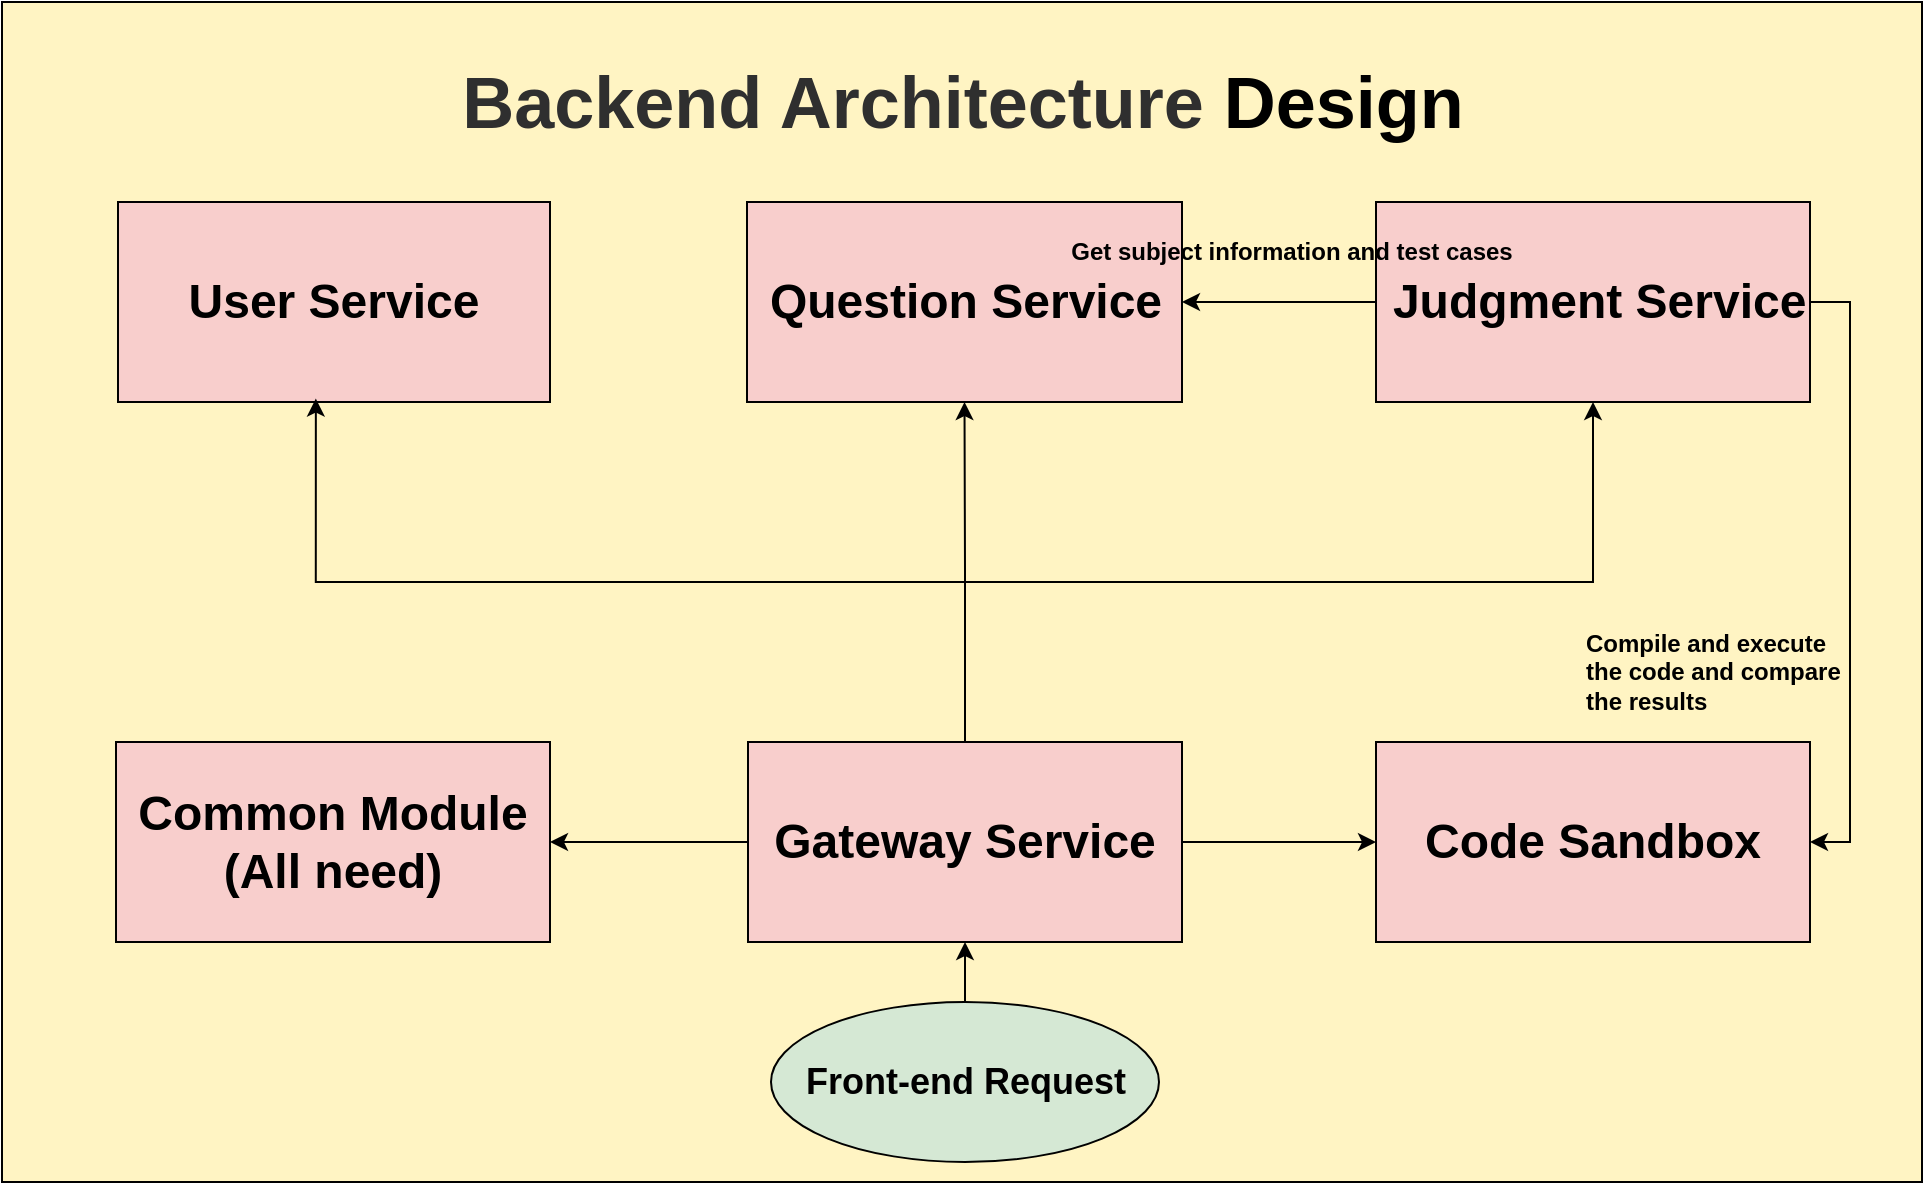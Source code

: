 <mxfile version="26.2.14">
  <diagram name="第 1 页" id="oE-M9JWgYcwelBZmZtFS">
    <mxGraphModel dx="1405" dy="773" grid="1" gridSize="10" guides="1" tooltips="1" connect="1" arrows="1" fold="1" page="1" pageScale="1" pageWidth="827" pageHeight="1169" math="0" shadow="0">
      <root>
        <mxCell id="0" />
        <mxCell id="1" parent="0" />
        <mxCell id="q3shwo7saeF0Dxf-9kR7-1" value="" style="rounded=0;whiteSpace=wrap;html=1;fillColor=#FFF4C3;" vertex="1" parent="1">
          <mxGeometry x="140" y="140" width="960" height="590" as="geometry" />
        </mxCell>
        <mxCell id="q3shwo7saeF0Dxf-9kR7-2" value="&lt;font style=&quot;font-size: 36px;&quot;&gt;&lt;b style=&quot;&quot;&gt;&lt;span style=&quot;font-family: Arial; color: rgb(47, 47, 47);&quot;&gt;Backend &lt;/span&gt;&lt;span style=&quot;font-family: Arial; color: rgb(47, 47, 47);&quot;&gt;A&lt;/span&gt;&lt;span style=&quot;font-family: Arial; color: rgb(47, 47, 47);&quot;&gt;r&lt;/span&gt;&lt;span style=&quot;font-family: Arial; color: rgb(47, 47, 47);&quot;&gt;chitecture &lt;/span&gt;&lt;span style=&quot;font-family: Arial;&quot;&gt;D&lt;/span&gt;&lt;span style=&quot;font-family: Arial;&quot;&gt;esign&lt;/span&gt;&lt;/b&gt;&lt;/font&gt;" style="text;html=1;align=center;verticalAlign=middle;resizable=0;points=[];autosize=1;strokeColor=none;fillColor=none;" vertex="1" parent="1">
          <mxGeometry x="360" y="160" width="520" height="60" as="geometry" />
        </mxCell>
        <mxCell id="q3shwo7saeF0Dxf-9kR7-3" value="&lt;font style=&quot;font-size: 24px;&quot;&gt;&lt;b&gt;User Service&lt;/b&gt;&lt;/font&gt;" style="rounded=0;whiteSpace=wrap;html=1;fillColor=#F8CECC;" vertex="1" parent="1">
          <mxGeometry x="198" y="240" width="216" height="100" as="geometry" />
        </mxCell>
        <mxCell id="q3shwo7saeF0Dxf-9kR7-4" value="&lt;font style=&quot;font-size: 24px;&quot;&gt;&lt;b&gt;Question Service&lt;/b&gt;&lt;/font&gt;" style="rounded=0;whiteSpace=wrap;html=1;fillColor=#F8CECC;" vertex="1" parent="1">
          <mxGeometry x="512.5" y="240" width="217.5" height="100" as="geometry" />
        </mxCell>
        <mxCell id="q3shwo7saeF0Dxf-9kR7-21" style="edgeStyle=orthogonalEdgeStyle;rounded=0;orthogonalLoop=1;jettySize=auto;html=1;" edge="1" parent="1" source="q3shwo7saeF0Dxf-9kR7-7" target="q3shwo7saeF0Dxf-9kR7-4">
          <mxGeometry relative="1" as="geometry" />
        </mxCell>
        <mxCell id="q3shwo7saeF0Dxf-9kR7-25" style="edgeStyle=orthogonalEdgeStyle;rounded=0;orthogonalLoop=1;jettySize=auto;html=1;entryX=1;entryY=0.5;entryDx=0;entryDy=0;" edge="1" parent="1" source="q3shwo7saeF0Dxf-9kR7-7" target="q3shwo7saeF0Dxf-9kR7-9">
          <mxGeometry relative="1" as="geometry">
            <Array as="points">
              <mxPoint x="1064" y="290" />
              <mxPoint x="1064" y="560" />
            </Array>
          </mxGeometry>
        </mxCell>
        <mxCell id="q3shwo7saeF0Dxf-9kR7-7" value="&lt;b&gt;&lt;font style=&quot;font-size: 24px;&quot;&gt;&amp;nbsp;Judgment Service&lt;/font&gt;&lt;/b&gt;" style="rounded=0;whiteSpace=wrap;html=1;fillColor=#F8CECC;" vertex="1" parent="1">
          <mxGeometry x="827" y="240" width="217" height="100" as="geometry" />
        </mxCell>
        <mxCell id="q3shwo7saeF0Dxf-9kR7-9" value="&lt;span style=&quot;font-size: 24px;&quot;&gt;&lt;b&gt;Code Sandbox&lt;/b&gt;&lt;/span&gt;" style="rounded=0;whiteSpace=wrap;html=1;fillColor=#F8CECC;" vertex="1" parent="1">
          <mxGeometry x="827" y="510" width="217" height="100" as="geometry" />
        </mxCell>
        <mxCell id="q3shwo7saeF0Dxf-9kR7-10" value="&lt;span style=&quot;font-size: 24px;&quot;&gt;&lt;b&gt;Common Module&lt;/b&gt;&lt;/span&gt;&lt;div&gt;&lt;span style=&quot;font-size: 24px;&quot;&gt;&lt;b&gt;(All need)&lt;/b&gt;&lt;/span&gt;&lt;/div&gt;" style="rounded=0;whiteSpace=wrap;html=1;fillColor=#F8CECC;" vertex="1" parent="1">
          <mxGeometry x="197" y="510" width="217" height="100" as="geometry" />
        </mxCell>
        <mxCell id="q3shwo7saeF0Dxf-9kR7-15" style="edgeStyle=orthogonalEdgeStyle;rounded=0;orthogonalLoop=1;jettySize=auto;html=1;entryX=0.5;entryY=1;entryDx=0;entryDy=0;" edge="1" parent="1" source="q3shwo7saeF0Dxf-9kR7-11" target="q3shwo7saeF0Dxf-9kR7-4">
          <mxGeometry relative="1" as="geometry" />
        </mxCell>
        <mxCell id="q3shwo7saeF0Dxf-9kR7-16" style="edgeStyle=orthogonalEdgeStyle;rounded=0;orthogonalLoop=1;jettySize=auto;html=1;" edge="1" parent="1" source="q3shwo7saeF0Dxf-9kR7-11" target="q3shwo7saeF0Dxf-9kR7-10">
          <mxGeometry relative="1" as="geometry" />
        </mxCell>
        <mxCell id="q3shwo7saeF0Dxf-9kR7-17" style="edgeStyle=orthogonalEdgeStyle;rounded=0;orthogonalLoop=1;jettySize=auto;html=1;" edge="1" parent="1" source="q3shwo7saeF0Dxf-9kR7-11" target="q3shwo7saeF0Dxf-9kR7-9">
          <mxGeometry relative="1" as="geometry" />
        </mxCell>
        <mxCell id="q3shwo7saeF0Dxf-9kR7-26" style="edgeStyle=orthogonalEdgeStyle;rounded=0;orthogonalLoop=1;jettySize=auto;html=1;entryX=0.5;entryY=1;entryDx=0;entryDy=0;" edge="1" parent="1" source="q3shwo7saeF0Dxf-9kR7-11" target="q3shwo7saeF0Dxf-9kR7-7">
          <mxGeometry relative="1" as="geometry">
            <Array as="points">
              <mxPoint x="622" y="430" />
              <mxPoint x="936" y="430" />
            </Array>
          </mxGeometry>
        </mxCell>
        <mxCell id="q3shwo7saeF0Dxf-9kR7-11" value="&lt;b&gt;&lt;font style=&quot;font-size: 24px;&quot;&gt;Gateway Service&lt;/font&gt;&lt;/b&gt;" style="rounded=0;whiteSpace=wrap;html=1;fillColor=#F8CECC;" vertex="1" parent="1">
          <mxGeometry x="513" y="510" width="217" height="100" as="geometry" />
        </mxCell>
        <mxCell id="q3shwo7saeF0Dxf-9kR7-13" style="edgeStyle=orthogonalEdgeStyle;rounded=0;orthogonalLoop=1;jettySize=auto;html=1;" edge="1" parent="1" source="q3shwo7saeF0Dxf-9kR7-12" target="q3shwo7saeF0Dxf-9kR7-11">
          <mxGeometry relative="1" as="geometry" />
        </mxCell>
        <mxCell id="q3shwo7saeF0Dxf-9kR7-12" value="&lt;b&gt;&lt;font style=&quot;font-size: 18px;&quot;&gt;Front-end Request&lt;/font&gt;&lt;/b&gt;" style="ellipse;whiteSpace=wrap;html=1;fillColor=#D5E8D4;" vertex="1" parent="1">
          <mxGeometry x="524.5" y="640" width="194" height="80" as="geometry" />
        </mxCell>
        <mxCell id="q3shwo7saeF0Dxf-9kR7-20" style="edgeStyle=orthogonalEdgeStyle;rounded=0;orthogonalLoop=1;jettySize=auto;html=1;entryX=0.458;entryY=0.983;entryDx=0;entryDy=0;entryPerimeter=0;" edge="1" parent="1" source="q3shwo7saeF0Dxf-9kR7-11" target="q3shwo7saeF0Dxf-9kR7-3">
          <mxGeometry relative="1" as="geometry">
            <Array as="points">
              <mxPoint x="622" y="430" />
              <mxPoint x="297" y="430" />
            </Array>
          </mxGeometry>
        </mxCell>
        <mxCell id="q3shwo7saeF0Dxf-9kR7-24" value="&lt;b&gt;Get subject information and test cases&lt;/b&gt;" style="text;html=1;align=center;verticalAlign=middle;whiteSpace=wrap;rounded=0;" vertex="1" parent="1">
          <mxGeometry x="670" y="250" width="230" height="30" as="geometry" />
        </mxCell>
        <mxCell id="q3shwo7saeF0Dxf-9kR7-27" value="&lt;b&gt;Compile and execute the code and compare the results&lt;/b&gt;" style="text;html=1;align=left;verticalAlign=middle;whiteSpace=wrap;rounded=0;" vertex="1" parent="1">
          <mxGeometry x="930" y="460" width="130" height="30" as="geometry" />
        </mxCell>
      </root>
    </mxGraphModel>
  </diagram>
</mxfile>
